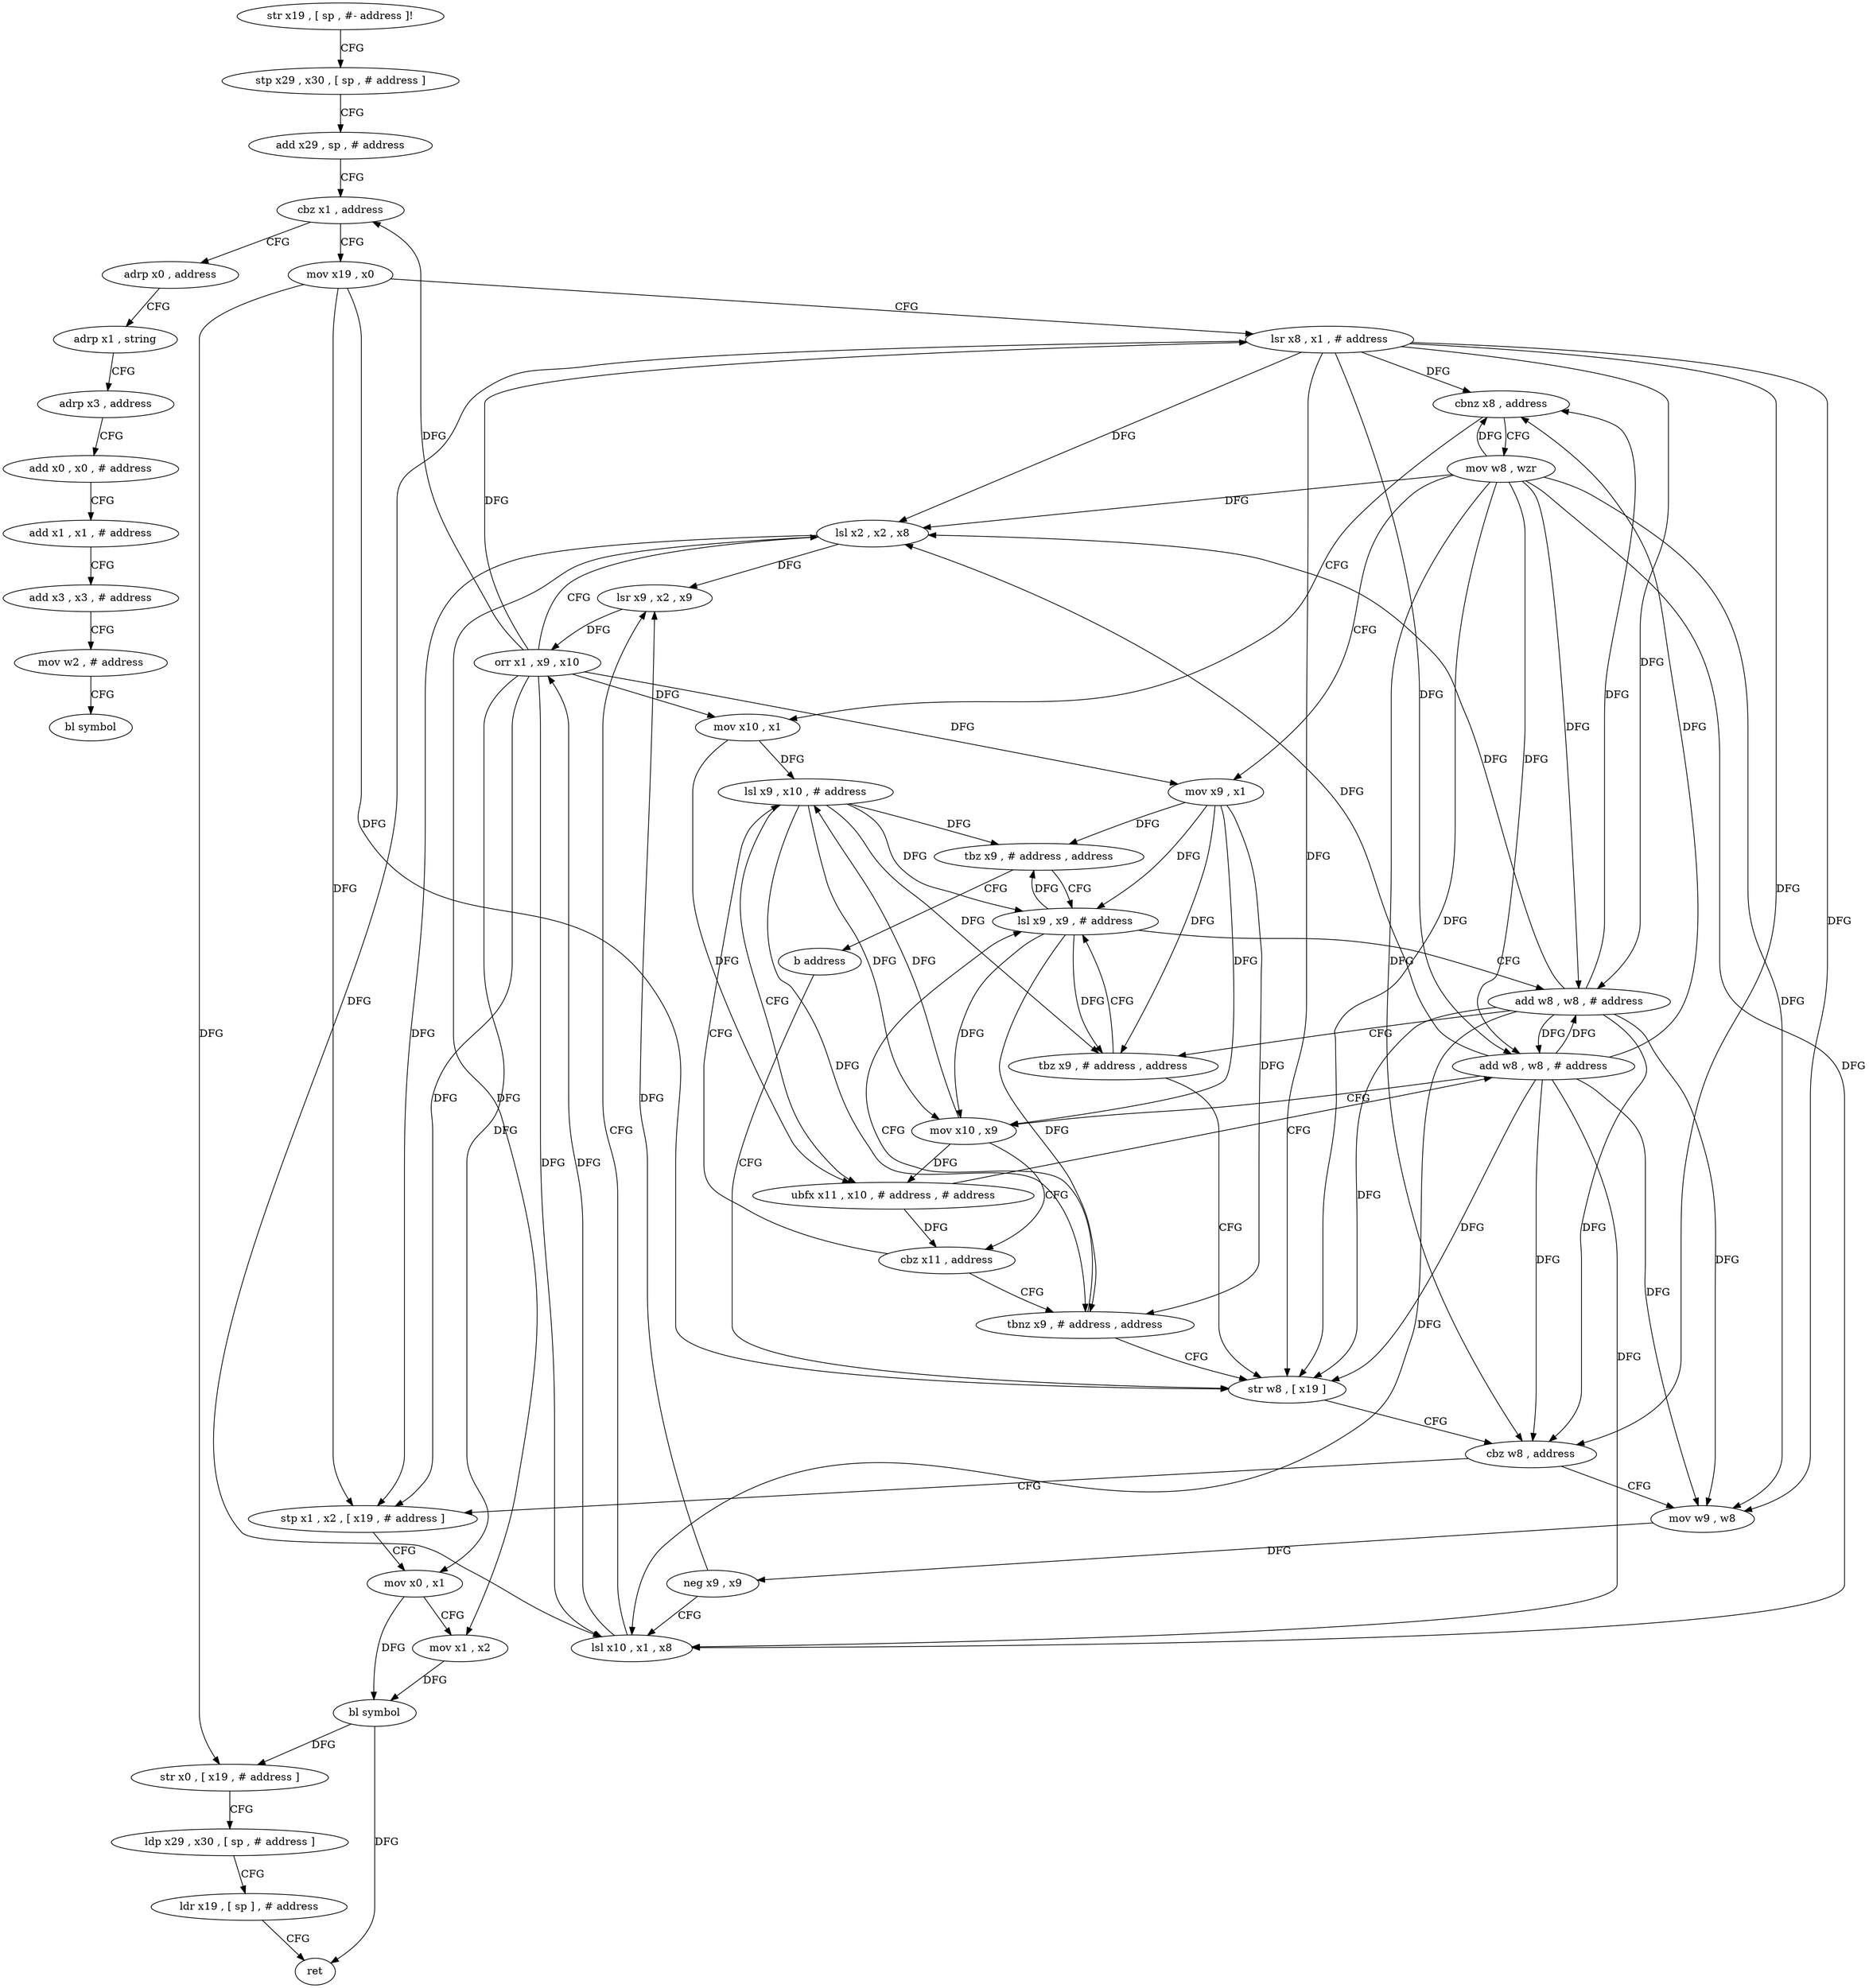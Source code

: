 digraph "func" {
"4242980" [label = "str x19 , [ sp , #- address ]!" ]
"4242984" [label = "stp x29 , x30 , [ sp , # address ]" ]
"4242988" [label = "add x29 , sp , # address" ]
"4242992" [label = "cbz x1 , address" ]
"4243128" [label = "adrp x0 , address" ]
"4242996" [label = "mov x19 , x0" ]
"4243132" [label = "adrp x1 , string" ]
"4243136" [label = "adrp x3 , address" ]
"4243140" [label = "add x0 , x0 , # address" ]
"4243144" [label = "add x1 , x1 , # address" ]
"4243148" [label = "add x3 , x3 , # address" ]
"4243152" [label = "mov w2 , # address" ]
"4243156" [label = "bl symbol" ]
"4243000" [label = "lsr x8 , x1 , # address" ]
"4243004" [label = "cbnz x8 , address" ]
"4243112" [label = "mov w8 , wzr" ]
"4243008" [label = "mov x10 , x1" ]
"4243116" [label = "mov x9 , x1" ]
"4243120" [label = "tbz x9 , # address , address" ]
"4243036" [label = "lsl x9 , x9 , # address" ]
"4243124" [label = "b address" ]
"4243012" [label = "lsl x9 , x10 , # address" ]
"4243040" [label = "add w8 , w8 , # address" ]
"4243044" [label = "tbz x9 , # address , address" ]
"4243048" [label = "str w8 , [ x19 ]" ]
"4243016" [label = "ubfx x11 , x10 , # address , # address" ]
"4243020" [label = "add w8 , w8 , # address" ]
"4243024" [label = "mov x10 , x9" ]
"4243028" [label = "cbz x11 , address" ]
"4243032" [label = "tbnz x9 , # address , address" ]
"4243052" [label = "cbz w8 , address" ]
"4243080" [label = "stp x1 , x2 , [ x19 , # address ]" ]
"4243056" [label = "mov w9 , w8" ]
"4243084" [label = "mov x0 , x1" ]
"4243088" [label = "mov x1 , x2" ]
"4243092" [label = "bl symbol" ]
"4243096" [label = "str x0 , [ x19 , # address ]" ]
"4243100" [label = "ldp x29 , x30 , [ sp , # address ]" ]
"4243104" [label = "ldr x19 , [ sp ] , # address" ]
"4243108" [label = "ret" ]
"4243060" [label = "neg x9 , x9" ]
"4243064" [label = "lsl x10 , x1 , x8" ]
"4243068" [label = "lsr x9 , x2 , x9" ]
"4243072" [label = "orr x1 , x9 , x10" ]
"4243076" [label = "lsl x2 , x2 , x8" ]
"4242980" -> "4242984" [ label = "CFG" ]
"4242984" -> "4242988" [ label = "CFG" ]
"4242988" -> "4242992" [ label = "CFG" ]
"4242992" -> "4243128" [ label = "CFG" ]
"4242992" -> "4242996" [ label = "CFG" ]
"4243128" -> "4243132" [ label = "CFG" ]
"4242996" -> "4243000" [ label = "CFG" ]
"4242996" -> "4243048" [ label = "DFG" ]
"4242996" -> "4243080" [ label = "DFG" ]
"4242996" -> "4243096" [ label = "DFG" ]
"4243132" -> "4243136" [ label = "CFG" ]
"4243136" -> "4243140" [ label = "CFG" ]
"4243140" -> "4243144" [ label = "CFG" ]
"4243144" -> "4243148" [ label = "CFG" ]
"4243148" -> "4243152" [ label = "CFG" ]
"4243152" -> "4243156" [ label = "CFG" ]
"4243000" -> "4243004" [ label = "DFG" ]
"4243000" -> "4243040" [ label = "DFG" ]
"4243000" -> "4243020" [ label = "DFG" ]
"4243000" -> "4243048" [ label = "DFG" ]
"4243000" -> "4243052" [ label = "DFG" ]
"4243000" -> "4243056" [ label = "DFG" ]
"4243000" -> "4243064" [ label = "DFG" ]
"4243000" -> "4243076" [ label = "DFG" ]
"4243004" -> "4243112" [ label = "CFG" ]
"4243004" -> "4243008" [ label = "CFG" ]
"4243112" -> "4243116" [ label = "CFG" ]
"4243112" -> "4243004" [ label = "DFG" ]
"4243112" -> "4243040" [ label = "DFG" ]
"4243112" -> "4243020" [ label = "DFG" ]
"4243112" -> "4243048" [ label = "DFG" ]
"4243112" -> "4243052" [ label = "DFG" ]
"4243112" -> "4243056" [ label = "DFG" ]
"4243112" -> "4243064" [ label = "DFG" ]
"4243112" -> "4243076" [ label = "DFG" ]
"4243008" -> "4243012" [ label = "DFG" ]
"4243008" -> "4243016" [ label = "DFG" ]
"4243116" -> "4243120" [ label = "DFG" ]
"4243116" -> "4243036" [ label = "DFG" ]
"4243116" -> "4243044" [ label = "DFG" ]
"4243116" -> "4243024" [ label = "DFG" ]
"4243116" -> "4243032" [ label = "DFG" ]
"4243120" -> "4243036" [ label = "CFG" ]
"4243120" -> "4243124" [ label = "CFG" ]
"4243036" -> "4243040" [ label = "CFG" ]
"4243036" -> "4243120" [ label = "DFG" ]
"4243036" -> "4243044" [ label = "DFG" ]
"4243036" -> "4243024" [ label = "DFG" ]
"4243036" -> "4243032" [ label = "DFG" ]
"4243124" -> "4243048" [ label = "CFG" ]
"4243012" -> "4243016" [ label = "CFG" ]
"4243012" -> "4243120" [ label = "DFG" ]
"4243012" -> "4243036" [ label = "DFG" ]
"4243012" -> "4243044" [ label = "DFG" ]
"4243012" -> "4243024" [ label = "DFG" ]
"4243012" -> "4243032" [ label = "DFG" ]
"4243040" -> "4243044" [ label = "CFG" ]
"4243040" -> "4243004" [ label = "DFG" ]
"4243040" -> "4243020" [ label = "DFG" ]
"4243040" -> "4243048" [ label = "DFG" ]
"4243040" -> "4243052" [ label = "DFG" ]
"4243040" -> "4243056" [ label = "DFG" ]
"4243040" -> "4243064" [ label = "DFG" ]
"4243040" -> "4243076" [ label = "DFG" ]
"4243044" -> "4243036" [ label = "CFG" ]
"4243044" -> "4243048" [ label = "CFG" ]
"4243048" -> "4243052" [ label = "CFG" ]
"4243016" -> "4243020" [ label = "CFG" ]
"4243016" -> "4243028" [ label = "DFG" ]
"4243020" -> "4243024" [ label = "CFG" ]
"4243020" -> "4243004" [ label = "DFG" ]
"4243020" -> "4243040" [ label = "DFG" ]
"4243020" -> "4243048" [ label = "DFG" ]
"4243020" -> "4243052" [ label = "DFG" ]
"4243020" -> "4243056" [ label = "DFG" ]
"4243020" -> "4243064" [ label = "DFG" ]
"4243020" -> "4243076" [ label = "DFG" ]
"4243024" -> "4243028" [ label = "CFG" ]
"4243024" -> "4243012" [ label = "DFG" ]
"4243024" -> "4243016" [ label = "DFG" ]
"4243028" -> "4243012" [ label = "CFG" ]
"4243028" -> "4243032" [ label = "CFG" ]
"4243032" -> "4243048" [ label = "CFG" ]
"4243032" -> "4243036" [ label = "CFG" ]
"4243052" -> "4243080" [ label = "CFG" ]
"4243052" -> "4243056" [ label = "CFG" ]
"4243080" -> "4243084" [ label = "CFG" ]
"4243056" -> "4243060" [ label = "DFG" ]
"4243084" -> "4243088" [ label = "CFG" ]
"4243084" -> "4243092" [ label = "DFG" ]
"4243088" -> "4243092" [ label = "DFG" ]
"4243092" -> "4243096" [ label = "DFG" ]
"4243092" -> "4243108" [ label = "DFG" ]
"4243096" -> "4243100" [ label = "CFG" ]
"4243100" -> "4243104" [ label = "CFG" ]
"4243104" -> "4243108" [ label = "CFG" ]
"4243060" -> "4243064" [ label = "CFG" ]
"4243060" -> "4243068" [ label = "DFG" ]
"4243064" -> "4243068" [ label = "CFG" ]
"4243064" -> "4243072" [ label = "DFG" ]
"4243068" -> "4243072" [ label = "DFG" ]
"4243072" -> "4243076" [ label = "CFG" ]
"4243072" -> "4242992" [ label = "DFG" ]
"4243072" -> "4243000" [ label = "DFG" ]
"4243072" -> "4243116" [ label = "DFG" ]
"4243072" -> "4243008" [ label = "DFG" ]
"4243072" -> "4243080" [ label = "DFG" ]
"4243072" -> "4243084" [ label = "DFG" ]
"4243072" -> "4243064" [ label = "DFG" ]
"4243076" -> "4243080" [ label = "DFG" ]
"4243076" -> "4243088" [ label = "DFG" ]
"4243076" -> "4243068" [ label = "DFG" ]
}
